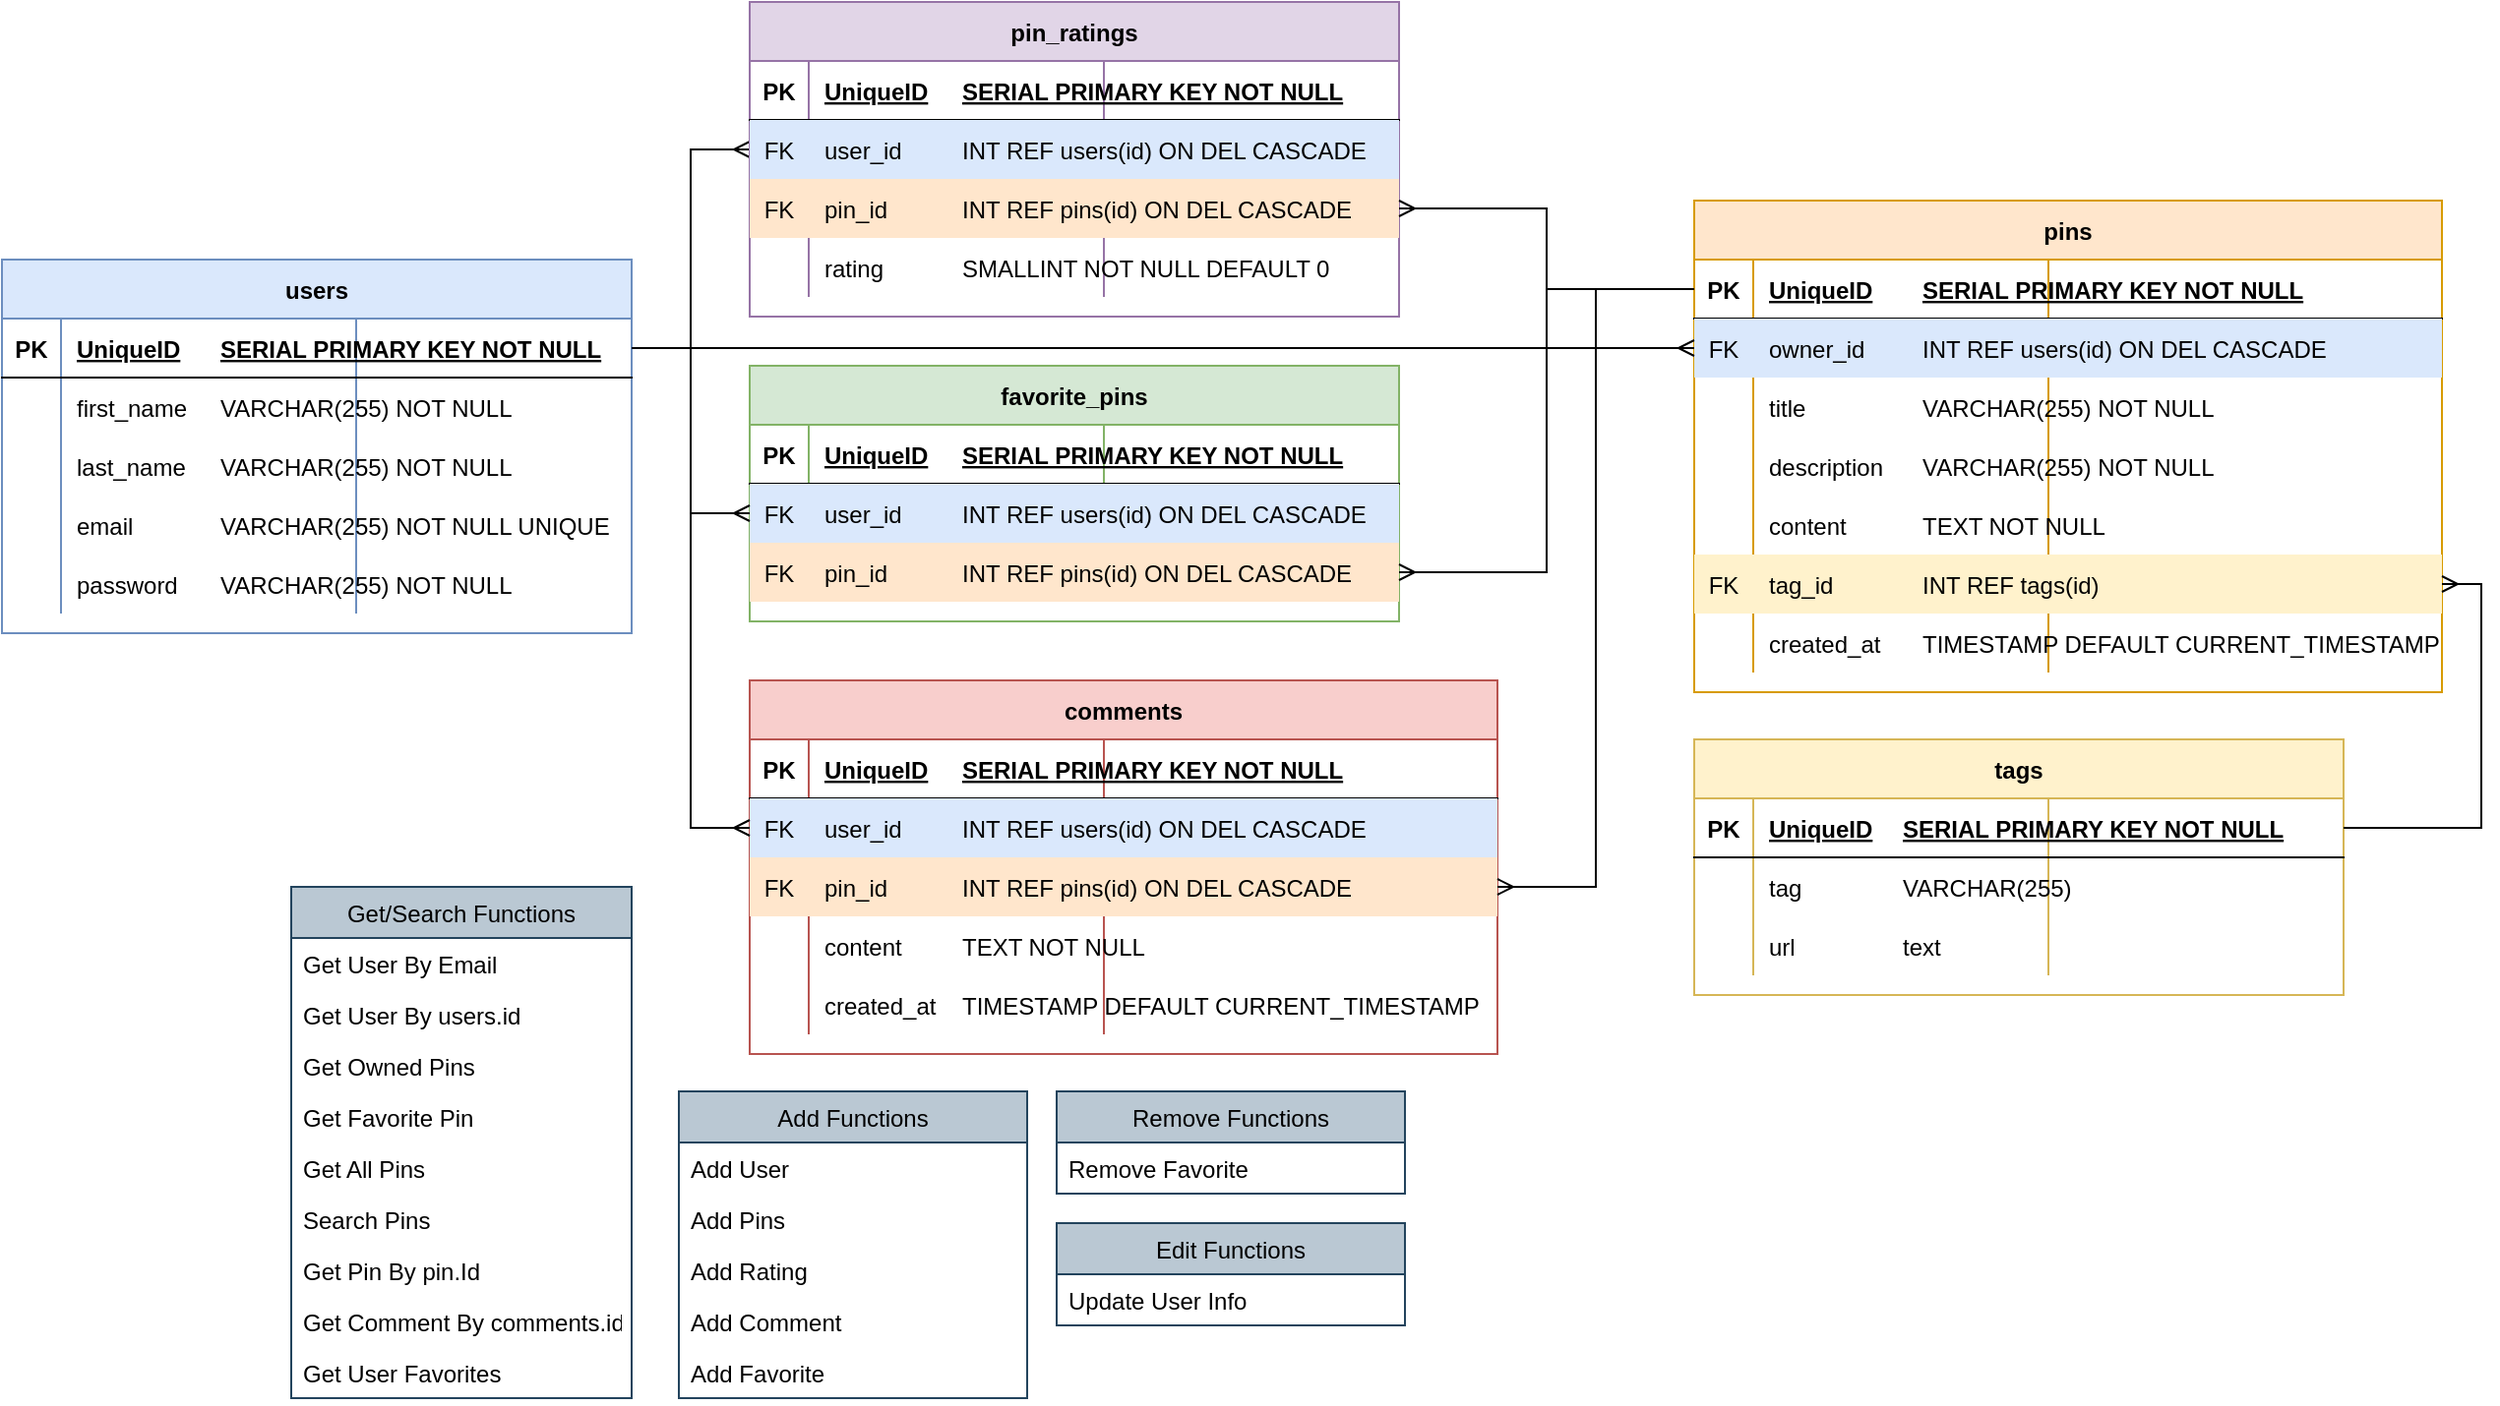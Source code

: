 <mxfile>
    <diagram id="yrVdOJutDRkCz4dcJYpE" name="Page-1">
        <mxGraphModel dx="1438" dy="605" grid="0" gridSize="10" guides="1" tooltips="1" connect="1" arrows="1" fold="1" page="0" pageScale="1" pageWidth="850" pageHeight="1100" background="#FFFFFF" math="0" shadow="0">
            <root>
                <mxCell id="0"/>
                <mxCell id="1" parent="0"/>
                <mxCell id="VYKtyctdpMG7TAiE0Q_C-84" style="edgeStyle=orthogonalEdgeStyle;rounded=0;orthogonalLoop=1;jettySize=auto;html=1;exitX=1;exitY=0.5;exitDx=0;exitDy=0;entryX=0;entryY=0.5;entryDx=0;entryDy=0;endArrow=ERmany;endFill=0;labelBackgroundColor=none;shadow=0;sketch=0;" parent="1" source="VYKtyctdpMG7TAiE0Q_C-2" target="VYKtyctdpMG7TAiE0Q_C-47" edge="1">
                    <mxGeometry relative="1" as="geometry"/>
                </mxCell>
                <mxCell id="VYKtyctdpMG7TAiE0Q_C-1" value="users" style="shape=table;startSize=30;container=1;collapsible=1;childLayout=tableLayout;fixedRows=1;rowLines=0;fontStyle=1;align=center;resizeLast=1;fillColor=#dae8fc;strokeColor=#6c8ebf;labelBackgroundColor=none;shadow=0;sketch=0;" parent="1" vertex="1">
                    <mxGeometry x="-60" y="271" width="320" height="190" as="geometry"/>
                </mxCell>
                <mxCell id="VYKtyctdpMG7TAiE0Q_C-2" value="" style="shape=partialRectangle;collapsible=0;dropTarget=0;pointerEvents=0;fillColor=none;top=0;left=0;bottom=1;right=0;points=[[0,0.5],[1,0.5]];portConstraint=eastwest;labelBackgroundColor=none;shadow=0;sketch=0;" parent="VYKtyctdpMG7TAiE0Q_C-1" vertex="1">
                    <mxGeometry y="30" width="320" height="30" as="geometry"/>
                </mxCell>
                <mxCell id="VYKtyctdpMG7TAiE0Q_C-3" value="PK" style="shape=partialRectangle;connectable=0;fillColor=none;top=0;left=0;bottom=0;right=0;fontStyle=1;overflow=hidden;labelBackgroundColor=none;shadow=0;sketch=0;" parent="VYKtyctdpMG7TAiE0Q_C-2" vertex="1">
                    <mxGeometry width="30" height="30" as="geometry">
                        <mxRectangle width="30" height="30" as="alternateBounds"/>
                    </mxGeometry>
                </mxCell>
                <mxCell id="VYKtyctdpMG7TAiE0Q_C-4" value="UniqueID" style="shape=partialRectangle;connectable=0;fillColor=none;top=0;left=0;bottom=0;right=0;align=left;spacingLeft=6;fontStyle=5;overflow=hidden;labelBackgroundColor=none;shadow=0;sketch=0;" parent="VYKtyctdpMG7TAiE0Q_C-2" vertex="1">
                    <mxGeometry x="30" width="73" height="30" as="geometry">
                        <mxRectangle width="150" height="30" as="alternateBounds"/>
                    </mxGeometry>
                </mxCell>
                <mxCell id="61" value="SERIAL PRIMARY KEY NOT NULL" style="shape=partialRectangle;connectable=0;fillColor=none;top=0;left=0;bottom=0;right=0;align=left;spacingLeft=6;fontStyle=5;overflow=hidden;labelBackgroundColor=none;shadow=0;sketch=0;" parent="VYKtyctdpMG7TAiE0Q_C-2" vertex="1">
                    <mxGeometry x="103" width="217" height="30" as="geometry">
                        <mxRectangle width="150" height="30" as="alternateBounds"/>
                    </mxGeometry>
                </mxCell>
                <mxCell id="VYKtyctdpMG7TAiE0Q_C-11" value="" style="shape=partialRectangle;collapsible=0;dropTarget=0;pointerEvents=0;fillColor=none;top=0;left=0;bottom=0;right=0;points=[[0,0.5],[1,0.5]];portConstraint=eastwest;labelBackgroundColor=none;shadow=0;sketch=0;" parent="VYKtyctdpMG7TAiE0Q_C-1" vertex="1">
                    <mxGeometry y="60" width="320" height="30" as="geometry"/>
                </mxCell>
                <mxCell id="VYKtyctdpMG7TAiE0Q_C-12" value="" style="shape=partialRectangle;connectable=0;fillColor=none;top=0;left=0;bottom=0;right=0;editable=1;overflow=hidden;labelBackgroundColor=none;shadow=0;sketch=0;" parent="VYKtyctdpMG7TAiE0Q_C-11" vertex="1">
                    <mxGeometry width="30" height="30" as="geometry">
                        <mxRectangle width="30" height="30" as="alternateBounds"/>
                    </mxGeometry>
                </mxCell>
                <mxCell id="VYKtyctdpMG7TAiE0Q_C-13" value="first_name" style="shape=partialRectangle;connectable=0;fillColor=none;top=0;left=0;bottom=0;right=0;align=left;spacingLeft=6;overflow=hidden;labelBackgroundColor=none;shadow=0;sketch=0;" parent="VYKtyctdpMG7TAiE0Q_C-11" vertex="1">
                    <mxGeometry x="30" width="73" height="30" as="geometry">
                        <mxRectangle width="150" height="30" as="alternateBounds"/>
                    </mxGeometry>
                </mxCell>
                <mxCell id="62" value="VARCHAR(255) NOT NULL" style="shape=partialRectangle;connectable=0;fillColor=none;top=0;left=0;bottom=0;right=0;align=left;spacingLeft=6;overflow=hidden;labelBackgroundColor=none;shadow=0;sketch=0;" parent="VYKtyctdpMG7TAiE0Q_C-11" vertex="1">
                    <mxGeometry x="103" width="217" height="30" as="geometry">
                        <mxRectangle width="150" height="30" as="alternateBounds"/>
                    </mxGeometry>
                </mxCell>
                <mxCell id="2lXRWmKRULgDbpmAG4fY-31" value="" style="shape=partialRectangle;collapsible=0;dropTarget=0;pointerEvents=0;fillColor=none;top=0;left=0;bottom=0;right=0;points=[[0,0.5],[1,0.5]];portConstraint=eastwest;labelBackgroundColor=none;shadow=0;sketch=0;" parent="VYKtyctdpMG7TAiE0Q_C-1" vertex="1">
                    <mxGeometry y="90" width="320" height="30" as="geometry"/>
                </mxCell>
                <mxCell id="2lXRWmKRULgDbpmAG4fY-32" value="" style="shape=partialRectangle;connectable=0;fillColor=none;top=0;left=0;bottom=0;right=0;editable=1;overflow=hidden;labelBackgroundColor=none;shadow=0;sketch=0;" parent="2lXRWmKRULgDbpmAG4fY-31" vertex="1">
                    <mxGeometry width="30" height="30" as="geometry">
                        <mxRectangle width="30" height="30" as="alternateBounds"/>
                    </mxGeometry>
                </mxCell>
                <mxCell id="2lXRWmKRULgDbpmAG4fY-33" value="last_name" style="shape=partialRectangle;connectable=0;fillColor=none;top=0;left=0;bottom=0;right=0;align=left;spacingLeft=6;overflow=hidden;labelBackgroundColor=none;shadow=0;sketch=0;" parent="2lXRWmKRULgDbpmAG4fY-31" vertex="1">
                    <mxGeometry x="30" width="73" height="30" as="geometry">
                        <mxRectangle width="150" height="30" as="alternateBounds"/>
                    </mxGeometry>
                </mxCell>
                <mxCell id="63" value="VARCHAR(255) NOT NULL" style="shape=partialRectangle;connectable=0;fillColor=none;top=0;left=0;bottom=0;right=0;align=left;spacingLeft=6;overflow=hidden;labelBackgroundColor=none;shadow=0;sketch=0;" parent="2lXRWmKRULgDbpmAG4fY-31" vertex="1">
                    <mxGeometry x="103" width="217" height="30" as="geometry">
                        <mxRectangle width="150" height="30" as="alternateBounds"/>
                    </mxGeometry>
                </mxCell>
                <mxCell id="VYKtyctdpMG7TAiE0Q_C-5" value="" style="shape=partialRectangle;collapsible=0;dropTarget=0;pointerEvents=0;fillColor=none;top=0;left=0;bottom=0;right=0;points=[[0,0.5],[1,0.5]];portConstraint=eastwest;labelBackgroundColor=none;shadow=0;sketch=0;" parent="VYKtyctdpMG7TAiE0Q_C-1" vertex="1">
                    <mxGeometry y="120" width="320" height="30" as="geometry"/>
                </mxCell>
                <mxCell id="VYKtyctdpMG7TAiE0Q_C-6" value="" style="shape=partialRectangle;connectable=0;fillColor=none;top=0;left=0;bottom=0;right=0;editable=1;overflow=hidden;labelBackgroundColor=none;shadow=0;sketch=0;" parent="VYKtyctdpMG7TAiE0Q_C-5" vertex="1">
                    <mxGeometry width="30" height="30" as="geometry">
                        <mxRectangle width="30" height="30" as="alternateBounds"/>
                    </mxGeometry>
                </mxCell>
                <mxCell id="VYKtyctdpMG7TAiE0Q_C-7" value="email" style="shape=partialRectangle;connectable=0;fillColor=none;top=0;left=0;bottom=0;right=0;align=left;spacingLeft=6;overflow=hidden;labelBackgroundColor=none;shadow=0;sketch=0;" parent="VYKtyctdpMG7TAiE0Q_C-5" vertex="1">
                    <mxGeometry x="30" width="73" height="30" as="geometry">
                        <mxRectangle width="150" height="30" as="alternateBounds"/>
                    </mxGeometry>
                </mxCell>
                <mxCell id="64" value="VARCHAR(255) NOT NULL UNIQUE" style="shape=partialRectangle;connectable=0;fillColor=none;top=0;left=0;bottom=0;right=0;align=left;spacingLeft=6;overflow=hidden;labelBackgroundColor=none;shadow=0;sketch=0;" parent="VYKtyctdpMG7TAiE0Q_C-5" vertex="1">
                    <mxGeometry x="103" width="217" height="30" as="geometry">
                        <mxRectangle width="150" height="30" as="alternateBounds"/>
                    </mxGeometry>
                </mxCell>
                <mxCell id="VYKtyctdpMG7TAiE0Q_C-8" value="" style="shape=partialRectangle;collapsible=0;dropTarget=0;pointerEvents=0;fillColor=none;top=0;left=0;bottom=0;right=0;points=[[0,0.5],[1,0.5]];portConstraint=eastwest;labelBackgroundColor=none;shadow=0;sketch=0;" parent="VYKtyctdpMG7TAiE0Q_C-1" vertex="1">
                    <mxGeometry y="150" width="320" height="30" as="geometry"/>
                </mxCell>
                <mxCell id="VYKtyctdpMG7TAiE0Q_C-9" value="" style="shape=partialRectangle;connectable=0;fillColor=none;top=0;left=0;bottom=0;right=0;editable=1;overflow=hidden;labelBackgroundColor=none;shadow=0;sketch=0;" parent="VYKtyctdpMG7TAiE0Q_C-8" vertex="1">
                    <mxGeometry width="30" height="30" as="geometry">
                        <mxRectangle width="30" height="30" as="alternateBounds"/>
                    </mxGeometry>
                </mxCell>
                <mxCell id="VYKtyctdpMG7TAiE0Q_C-10" value="password" style="shape=partialRectangle;connectable=0;fillColor=none;top=0;left=0;bottom=0;right=0;align=left;spacingLeft=6;overflow=hidden;labelBackgroundColor=none;shadow=0;sketch=0;" parent="VYKtyctdpMG7TAiE0Q_C-8" vertex="1">
                    <mxGeometry x="30" width="73" height="30" as="geometry">
                        <mxRectangle width="150" height="30" as="alternateBounds"/>
                    </mxGeometry>
                </mxCell>
                <mxCell id="65" value="VARCHAR(255) NOT NULL" style="shape=partialRectangle;connectable=0;fillColor=none;top=0;left=0;bottom=0;right=0;align=left;spacingLeft=6;overflow=hidden;labelBackgroundColor=none;shadow=0;sketch=0;" parent="VYKtyctdpMG7TAiE0Q_C-8" vertex="1">
                    <mxGeometry x="103" width="217" height="30" as="geometry">
                        <mxRectangle width="150" height="30" as="alternateBounds"/>
                    </mxGeometry>
                </mxCell>
                <mxCell id="VYKtyctdpMG7TAiE0Q_C-17" value="favorite_pins" style="shape=table;startSize=30;container=1;collapsible=1;childLayout=tableLayout;fixedRows=1;rowLines=0;fontStyle=1;align=center;resizeLast=1;fillColor=#d5e8d4;strokeColor=#82b366;labelBackgroundColor=none;shadow=0;sketch=0;" parent="1" vertex="1">
                    <mxGeometry x="320" y="325" width="330" height="130" as="geometry"/>
                </mxCell>
                <mxCell id="VYKtyctdpMG7TAiE0Q_C-18" value="" style="shape=partialRectangle;collapsible=0;dropTarget=0;pointerEvents=0;fillColor=none;top=0;left=0;bottom=1;right=0;points=[[0,0.5],[1,0.5]];portConstraint=eastwest;labelBackgroundColor=none;shadow=0;sketch=0;" parent="VYKtyctdpMG7TAiE0Q_C-17" vertex="1">
                    <mxGeometry y="30" width="330" height="30" as="geometry"/>
                </mxCell>
                <mxCell id="VYKtyctdpMG7TAiE0Q_C-19" value="PK" style="shape=partialRectangle;connectable=0;fillColor=none;top=0;left=0;bottom=0;right=0;fontStyle=1;overflow=hidden;labelBackgroundColor=none;shadow=0;sketch=0;" parent="VYKtyctdpMG7TAiE0Q_C-18" vertex="1">
                    <mxGeometry width="30" height="30" as="geometry">
                        <mxRectangle width="30" height="30" as="alternateBounds"/>
                    </mxGeometry>
                </mxCell>
                <mxCell id="VYKtyctdpMG7TAiE0Q_C-20" value="UniqueID" style="shape=partialRectangle;connectable=0;fillColor=none;top=0;left=0;bottom=0;right=0;align=left;spacingLeft=6;fontStyle=5;overflow=hidden;labelBackgroundColor=none;shadow=0;sketch=0;" parent="VYKtyctdpMG7TAiE0Q_C-18" vertex="1">
                    <mxGeometry x="30" width="70" height="30" as="geometry">
                        <mxRectangle width="150" height="30" as="alternateBounds"/>
                    </mxGeometry>
                </mxCell>
                <mxCell id="74" value="SERIAL PRIMARY KEY NOT NULL" style="shape=partialRectangle;connectable=0;fillColor=none;top=0;left=0;bottom=0;right=0;align=left;spacingLeft=6;fontStyle=5;overflow=hidden;labelBackgroundColor=none;shadow=0;sketch=0;" parent="VYKtyctdpMG7TAiE0Q_C-18" vertex="1">
                    <mxGeometry x="100" width="230" height="30" as="geometry">
                        <mxRectangle width="150" height="30" as="alternateBounds"/>
                    </mxGeometry>
                </mxCell>
                <mxCell id="VYKtyctdpMG7TAiE0Q_C-21" value="" style="shape=partialRectangle;collapsible=0;dropTarget=0;pointerEvents=0;fillColor=#dae8fc;top=0;left=0;bottom=0;right=0;points=[[0,0.5],[1,0.5]];portConstraint=eastwest;strokeColor=#6c8ebf;labelBackgroundColor=none;shadow=0;sketch=0;" parent="VYKtyctdpMG7TAiE0Q_C-17" vertex="1">
                    <mxGeometry y="60" width="330" height="30" as="geometry"/>
                </mxCell>
                <mxCell id="VYKtyctdpMG7TAiE0Q_C-22" value="FK" style="shape=partialRectangle;connectable=0;fillColor=none;top=0;left=0;bottom=0;right=0;editable=1;overflow=hidden;labelBackgroundColor=none;shadow=0;sketch=0;" parent="VYKtyctdpMG7TAiE0Q_C-21" vertex="1">
                    <mxGeometry width="30" height="30" as="geometry">
                        <mxRectangle width="30" height="30" as="alternateBounds"/>
                    </mxGeometry>
                </mxCell>
                <mxCell id="VYKtyctdpMG7TAiE0Q_C-23" value="user_id" style="shape=partialRectangle;connectable=0;fillColor=none;top=0;left=0;bottom=0;right=0;align=left;spacingLeft=6;overflow=hidden;labelBackgroundColor=none;shadow=0;sketch=0;" parent="VYKtyctdpMG7TAiE0Q_C-21" vertex="1">
                    <mxGeometry x="30" width="70" height="30" as="geometry">
                        <mxRectangle width="150" height="30" as="alternateBounds"/>
                    </mxGeometry>
                </mxCell>
                <mxCell id="75" value="INT REF users(id) ON DEL CASCADE" style="shape=partialRectangle;connectable=0;fillColor=none;top=0;left=0;bottom=0;right=0;align=left;spacingLeft=6;overflow=hidden;labelBackgroundColor=none;shadow=0;sketch=0;" parent="VYKtyctdpMG7TAiE0Q_C-21" vertex="1">
                    <mxGeometry x="100" width="230" height="30" as="geometry">
                        <mxRectangle width="150" height="30" as="alternateBounds"/>
                    </mxGeometry>
                </mxCell>
                <mxCell id="VYKtyctdpMG7TAiE0Q_C-24" value="" style="shape=partialRectangle;collapsible=0;dropTarget=0;pointerEvents=0;fillColor=#ffe6cc;top=0;left=0;bottom=0;right=0;points=[[0,0.5],[1,0.5]];portConstraint=eastwest;strokeColor=#d79b00;labelBackgroundColor=none;shadow=0;sketch=0;" parent="VYKtyctdpMG7TAiE0Q_C-17" vertex="1">
                    <mxGeometry y="90" width="330" height="30" as="geometry"/>
                </mxCell>
                <mxCell id="VYKtyctdpMG7TAiE0Q_C-25" value="FK" style="shape=partialRectangle;connectable=0;fillColor=none;top=0;left=0;bottom=0;right=0;editable=1;overflow=hidden;labelBackgroundColor=none;shadow=0;sketch=0;" parent="VYKtyctdpMG7TAiE0Q_C-24" vertex="1">
                    <mxGeometry width="30" height="30" as="geometry">
                        <mxRectangle width="30" height="30" as="alternateBounds"/>
                    </mxGeometry>
                </mxCell>
                <mxCell id="VYKtyctdpMG7TAiE0Q_C-26" value="pin_id" style="shape=partialRectangle;connectable=0;fillColor=none;top=0;left=0;bottom=0;right=0;align=left;spacingLeft=6;overflow=hidden;labelBackgroundColor=none;shadow=0;sketch=0;" parent="VYKtyctdpMG7TAiE0Q_C-24" vertex="1">
                    <mxGeometry x="30" width="70" height="30" as="geometry">
                        <mxRectangle width="150" height="30" as="alternateBounds"/>
                    </mxGeometry>
                </mxCell>
                <mxCell id="76" value="INT REF pins(id) ON DEL CASCADE" style="shape=partialRectangle;connectable=0;fillColor=none;top=0;left=0;bottom=0;right=0;align=left;spacingLeft=6;overflow=hidden;labelBackgroundColor=none;shadow=0;sketch=0;" parent="VYKtyctdpMG7TAiE0Q_C-24" vertex="1">
                    <mxGeometry x="100" width="230" height="30" as="geometry">
                        <mxRectangle width="150" height="30" as="alternateBounds"/>
                    </mxGeometry>
                </mxCell>
                <mxCell id="VYKtyctdpMG7TAiE0Q_C-27" value="comments" style="shape=table;startSize=30;container=1;collapsible=1;childLayout=tableLayout;fixedRows=1;rowLines=0;fontStyle=1;align=center;resizeLast=1;fillColor=#f8cecc;strokeColor=#b85450;labelBackgroundColor=none;shadow=0;sketch=0;" parent="1" vertex="1">
                    <mxGeometry x="320" y="485" width="380" height="190" as="geometry"/>
                </mxCell>
                <mxCell id="VYKtyctdpMG7TAiE0Q_C-28" value="" style="shape=partialRectangle;collapsible=0;dropTarget=0;pointerEvents=0;fillColor=none;top=0;left=0;bottom=1;right=0;points=[[0,0.5],[1,0.5]];portConstraint=eastwest;labelBackgroundColor=none;shadow=0;sketch=0;" parent="VYKtyctdpMG7TAiE0Q_C-27" vertex="1">
                    <mxGeometry y="30" width="380" height="30" as="geometry"/>
                </mxCell>
                <mxCell id="VYKtyctdpMG7TAiE0Q_C-29" value="PK" style="shape=partialRectangle;connectable=0;fillColor=none;top=0;left=0;bottom=0;right=0;fontStyle=1;overflow=hidden;labelBackgroundColor=none;shadow=0;sketch=0;" parent="VYKtyctdpMG7TAiE0Q_C-28" vertex="1">
                    <mxGeometry width="30" height="30" as="geometry">
                        <mxRectangle width="30" height="30" as="alternateBounds"/>
                    </mxGeometry>
                </mxCell>
                <mxCell id="VYKtyctdpMG7TAiE0Q_C-30" value="UniqueID" style="shape=partialRectangle;connectable=0;fillColor=none;top=0;left=0;bottom=0;right=0;align=left;spacingLeft=6;fontStyle=5;overflow=hidden;labelBackgroundColor=none;shadow=0;sketch=0;" parent="VYKtyctdpMG7TAiE0Q_C-28" vertex="1">
                    <mxGeometry x="30" width="70" height="30" as="geometry">
                        <mxRectangle width="150" height="30" as="alternateBounds"/>
                    </mxGeometry>
                </mxCell>
                <mxCell id="77" value="SERIAL PRIMARY KEY NOT NULL" style="shape=partialRectangle;connectable=0;fillColor=none;top=0;left=0;bottom=0;right=0;align=left;spacingLeft=6;fontStyle=5;overflow=hidden;labelBackgroundColor=none;shadow=0;sketch=0;" parent="VYKtyctdpMG7TAiE0Q_C-28" vertex="1">
                    <mxGeometry x="100" width="280" height="30" as="geometry">
                        <mxRectangle width="150" height="30" as="alternateBounds"/>
                    </mxGeometry>
                </mxCell>
                <mxCell id="VYKtyctdpMG7TAiE0Q_C-34" value="" style="shape=partialRectangle;collapsible=0;dropTarget=0;pointerEvents=0;fillColor=#dae8fc;top=0;left=0;bottom=0;right=0;points=[[0,0.5],[1,0.5]];portConstraint=eastwest;strokeColor=#6c8ebf;labelBackgroundColor=none;shadow=0;sketch=0;" parent="VYKtyctdpMG7TAiE0Q_C-27" vertex="1">
                    <mxGeometry y="60" width="380" height="30" as="geometry"/>
                </mxCell>
                <mxCell id="VYKtyctdpMG7TAiE0Q_C-35" value="FK" style="shape=partialRectangle;connectable=0;fillColor=none;top=0;left=0;bottom=0;right=0;editable=1;overflow=hidden;labelBackgroundColor=none;shadow=0;sketch=0;" parent="VYKtyctdpMG7TAiE0Q_C-34" vertex="1">
                    <mxGeometry width="30" height="30" as="geometry">
                        <mxRectangle width="30" height="30" as="alternateBounds"/>
                    </mxGeometry>
                </mxCell>
                <mxCell id="VYKtyctdpMG7TAiE0Q_C-36" value="user_id" style="shape=partialRectangle;connectable=0;fillColor=none;top=0;left=0;bottom=0;right=0;align=left;spacingLeft=6;overflow=hidden;labelBackgroundColor=none;shadow=0;sketch=0;" parent="VYKtyctdpMG7TAiE0Q_C-34" vertex="1">
                    <mxGeometry x="30" width="70" height="30" as="geometry">
                        <mxRectangle width="150" height="30" as="alternateBounds"/>
                    </mxGeometry>
                </mxCell>
                <mxCell id="78" value="INT REF users(id) ON DEL CASCADE" style="shape=partialRectangle;connectable=0;fillColor=none;top=0;left=0;bottom=0;right=0;align=left;spacingLeft=6;overflow=hidden;labelBackgroundColor=none;shadow=0;sketch=0;" parent="VYKtyctdpMG7TAiE0Q_C-34" vertex="1">
                    <mxGeometry x="100" width="280" height="30" as="geometry">
                        <mxRectangle width="150" height="30" as="alternateBounds"/>
                    </mxGeometry>
                </mxCell>
                <mxCell id="VYKtyctdpMG7TAiE0Q_C-31" value="" style="shape=partialRectangle;collapsible=0;dropTarget=0;pointerEvents=0;fillColor=#ffe6cc;top=0;left=0;bottom=0;right=0;points=[[0,0.5],[1,0.5]];portConstraint=eastwest;strokeColor=#d79b00;labelBackgroundColor=none;shadow=0;sketch=0;" parent="VYKtyctdpMG7TAiE0Q_C-27" vertex="1">
                    <mxGeometry y="90" width="380" height="30" as="geometry"/>
                </mxCell>
                <mxCell id="VYKtyctdpMG7TAiE0Q_C-32" value="FK" style="shape=partialRectangle;connectable=0;fillColor=none;top=0;left=0;bottom=0;right=0;editable=1;overflow=hidden;labelBackgroundColor=none;shadow=0;sketch=0;" parent="VYKtyctdpMG7TAiE0Q_C-31" vertex="1">
                    <mxGeometry width="30" height="30" as="geometry">
                        <mxRectangle width="30" height="30" as="alternateBounds"/>
                    </mxGeometry>
                </mxCell>
                <mxCell id="VYKtyctdpMG7TAiE0Q_C-33" value="pin_id" style="shape=partialRectangle;connectable=0;fillColor=none;top=0;left=0;bottom=0;right=0;align=left;spacingLeft=6;overflow=hidden;labelBackgroundColor=none;shadow=0;sketch=0;" parent="VYKtyctdpMG7TAiE0Q_C-31" vertex="1">
                    <mxGeometry x="30" width="70" height="30" as="geometry">
                        <mxRectangle width="150" height="30" as="alternateBounds"/>
                    </mxGeometry>
                </mxCell>
                <mxCell id="79" value="INT REF pins(id) ON DEL CASCADE" style="shape=partialRectangle;connectable=0;fillColor=none;top=0;left=0;bottom=0;right=0;align=left;spacingLeft=6;overflow=hidden;labelBackgroundColor=none;shadow=0;sketch=0;" parent="VYKtyctdpMG7TAiE0Q_C-31" vertex="1">
                    <mxGeometry x="100" width="280" height="30" as="geometry">
                        <mxRectangle width="150" height="30" as="alternateBounds"/>
                    </mxGeometry>
                </mxCell>
                <mxCell id="VYKtyctdpMG7TAiE0Q_C-37" value="" style="shape=partialRectangle;collapsible=0;dropTarget=0;pointerEvents=0;fillColor=none;top=0;left=0;bottom=0;right=0;points=[[0,0.5],[1,0.5]];portConstraint=eastwest;labelBackgroundColor=none;shadow=0;sketch=0;" parent="VYKtyctdpMG7TAiE0Q_C-27" vertex="1">
                    <mxGeometry y="120" width="380" height="30" as="geometry"/>
                </mxCell>
                <mxCell id="VYKtyctdpMG7TAiE0Q_C-38" value="" style="shape=partialRectangle;connectable=0;fillColor=none;top=0;left=0;bottom=0;right=0;editable=1;overflow=hidden;labelBackgroundColor=none;shadow=0;sketch=0;" parent="VYKtyctdpMG7TAiE0Q_C-37" vertex="1">
                    <mxGeometry width="30" height="30" as="geometry">
                        <mxRectangle width="30" height="30" as="alternateBounds"/>
                    </mxGeometry>
                </mxCell>
                <mxCell id="VYKtyctdpMG7TAiE0Q_C-39" value="content" style="shape=partialRectangle;connectable=0;fillColor=none;top=0;left=0;bottom=0;right=0;align=left;spacingLeft=6;overflow=hidden;labelBackgroundColor=none;shadow=0;sketch=0;" parent="VYKtyctdpMG7TAiE0Q_C-37" vertex="1">
                    <mxGeometry x="30" width="70" height="30" as="geometry">
                        <mxRectangle width="150" height="30" as="alternateBounds"/>
                    </mxGeometry>
                </mxCell>
                <mxCell id="80" value="TEXT NOT NULL" style="shape=partialRectangle;connectable=0;fillColor=none;top=0;left=0;bottom=0;right=0;align=left;spacingLeft=6;overflow=hidden;labelBackgroundColor=none;shadow=0;sketch=0;" parent="VYKtyctdpMG7TAiE0Q_C-37" vertex="1">
                    <mxGeometry x="100" width="280" height="30" as="geometry">
                        <mxRectangle width="150" height="30" as="alternateBounds"/>
                    </mxGeometry>
                </mxCell>
                <mxCell id="VYKtyctdpMG7TAiE0Q_C-40" value="" style="shape=partialRectangle;collapsible=0;dropTarget=0;pointerEvents=0;fillColor=none;top=0;left=0;bottom=0;right=0;points=[[0,0.5],[1,0.5]];portConstraint=eastwest;labelBackgroundColor=none;shadow=0;sketch=0;" parent="VYKtyctdpMG7TAiE0Q_C-27" vertex="1">
                    <mxGeometry y="150" width="380" height="30" as="geometry"/>
                </mxCell>
                <mxCell id="VYKtyctdpMG7TAiE0Q_C-41" value="" style="shape=partialRectangle;connectable=0;fillColor=none;top=0;left=0;bottom=0;right=0;editable=1;overflow=hidden;labelBackgroundColor=none;shadow=0;sketch=0;" parent="VYKtyctdpMG7TAiE0Q_C-40" vertex="1">
                    <mxGeometry width="30" height="30" as="geometry">
                        <mxRectangle width="30" height="30" as="alternateBounds"/>
                    </mxGeometry>
                </mxCell>
                <mxCell id="VYKtyctdpMG7TAiE0Q_C-42" value="created_at" style="shape=partialRectangle;connectable=0;fillColor=none;top=0;left=0;bottom=0;right=0;align=left;spacingLeft=6;overflow=hidden;labelBackgroundColor=none;shadow=0;sketch=0;" parent="VYKtyctdpMG7TAiE0Q_C-40" vertex="1">
                    <mxGeometry x="30" width="70" height="30" as="geometry">
                        <mxRectangle width="150" height="30" as="alternateBounds"/>
                    </mxGeometry>
                </mxCell>
                <mxCell id="81" value="TIMESTAMP DEFAULT CURRENT_TIMESTAMP" style="shape=partialRectangle;connectable=0;fillColor=none;top=0;left=0;bottom=0;right=0;align=left;spacingLeft=6;overflow=hidden;labelBackgroundColor=none;shadow=0;sketch=0;" parent="VYKtyctdpMG7TAiE0Q_C-40" vertex="1">
                    <mxGeometry x="100" width="280" height="30" as="geometry">
                        <mxRectangle width="150" height="30" as="alternateBounds"/>
                    </mxGeometry>
                </mxCell>
                <mxCell id="VYKtyctdpMG7TAiE0Q_C-43" value="pin_ratings" style="shape=table;startSize=30;container=1;collapsible=1;childLayout=tableLayout;fixedRows=1;rowLines=0;fontStyle=1;align=center;resizeLast=1;fillColor=#e1d5e7;strokeColor=#9673a6;labelBackgroundColor=none;shadow=0;sketch=0;" parent="1" vertex="1">
                    <mxGeometry x="320" y="140" width="330" height="160" as="geometry"/>
                </mxCell>
                <mxCell id="VYKtyctdpMG7TAiE0Q_C-44" value="" style="shape=partialRectangle;collapsible=0;dropTarget=0;pointerEvents=0;fillColor=none;top=0;left=0;bottom=1;right=0;points=[[0,0.5],[1,0.5]];portConstraint=eastwest;labelBackgroundColor=none;shadow=0;sketch=0;" parent="VYKtyctdpMG7TAiE0Q_C-43" vertex="1">
                    <mxGeometry y="30" width="330" height="30" as="geometry"/>
                </mxCell>
                <mxCell id="VYKtyctdpMG7TAiE0Q_C-45" value="PK" style="shape=partialRectangle;connectable=0;fillColor=none;top=0;left=0;bottom=0;right=0;fontStyle=1;overflow=hidden;labelBackgroundColor=none;shadow=0;sketch=0;" parent="VYKtyctdpMG7TAiE0Q_C-44" vertex="1">
                    <mxGeometry width="30" height="30" as="geometry">
                        <mxRectangle width="30" height="30" as="alternateBounds"/>
                    </mxGeometry>
                </mxCell>
                <mxCell id="VYKtyctdpMG7TAiE0Q_C-46" value="UniqueID" style="shape=partialRectangle;connectable=0;fillColor=none;top=0;left=0;bottom=0;right=0;align=left;spacingLeft=6;fontStyle=5;overflow=hidden;labelBackgroundColor=none;shadow=0;sketch=0;" parent="VYKtyctdpMG7TAiE0Q_C-44" vertex="1">
                    <mxGeometry x="30" width="70" height="30" as="geometry">
                        <mxRectangle width="150" height="30" as="alternateBounds"/>
                    </mxGeometry>
                </mxCell>
                <mxCell id="70" value="SERIAL PRIMARY KEY NOT NULL" style="shape=partialRectangle;connectable=0;fillColor=none;top=0;left=0;bottom=0;right=0;align=left;spacingLeft=6;fontStyle=5;overflow=hidden;labelBackgroundColor=none;shadow=0;sketch=0;" parent="VYKtyctdpMG7TAiE0Q_C-44" vertex="1">
                    <mxGeometry x="100" width="230" height="30" as="geometry">
                        <mxRectangle width="150" height="30" as="alternateBounds"/>
                    </mxGeometry>
                </mxCell>
                <mxCell id="VYKtyctdpMG7TAiE0Q_C-47" value="" style="shape=partialRectangle;collapsible=0;dropTarget=0;pointerEvents=0;fillColor=#dae8fc;top=0;left=0;bottom=0;right=0;points=[[0,0.5],[1,0.5]];portConstraint=eastwest;strokeColor=#6c8ebf;labelBackgroundColor=none;shadow=0;sketch=0;" parent="VYKtyctdpMG7TAiE0Q_C-43" vertex="1">
                    <mxGeometry y="60" width="330" height="30" as="geometry"/>
                </mxCell>
                <mxCell id="VYKtyctdpMG7TAiE0Q_C-48" value="FK" style="shape=partialRectangle;connectable=0;fillColor=none;top=0;left=0;bottom=0;right=0;editable=1;overflow=hidden;labelBackgroundColor=none;shadow=0;sketch=0;" parent="VYKtyctdpMG7TAiE0Q_C-47" vertex="1">
                    <mxGeometry width="30" height="30" as="geometry">
                        <mxRectangle width="30" height="30" as="alternateBounds"/>
                    </mxGeometry>
                </mxCell>
                <mxCell id="VYKtyctdpMG7TAiE0Q_C-49" value="user_id" style="shape=partialRectangle;connectable=0;fillColor=none;top=0;left=0;bottom=0;right=0;align=left;spacingLeft=6;overflow=hidden;labelBackgroundColor=none;shadow=0;sketch=0;" parent="VYKtyctdpMG7TAiE0Q_C-47" vertex="1">
                    <mxGeometry x="30" width="70" height="30" as="geometry">
                        <mxRectangle width="150" height="30" as="alternateBounds"/>
                    </mxGeometry>
                </mxCell>
                <mxCell id="71" value="INT REF users(id) ON DEL CASCADE" style="shape=partialRectangle;connectable=0;fillColor=none;top=0;left=0;bottom=0;right=0;align=left;spacingLeft=6;overflow=hidden;labelBackgroundColor=none;shadow=0;sketch=0;" parent="VYKtyctdpMG7TAiE0Q_C-47" vertex="1">
                    <mxGeometry x="100" width="230" height="30" as="geometry">
                        <mxRectangle width="150" height="30" as="alternateBounds"/>
                    </mxGeometry>
                </mxCell>
                <mxCell id="VYKtyctdpMG7TAiE0Q_C-50" value="" style="shape=partialRectangle;collapsible=0;dropTarget=0;pointerEvents=0;fillColor=#ffe6cc;top=0;left=0;bottom=0;right=0;points=[[0,0.5],[1,0.5]];portConstraint=eastwest;strokeColor=#d79b00;labelBackgroundColor=none;shadow=0;sketch=0;" parent="VYKtyctdpMG7TAiE0Q_C-43" vertex="1">
                    <mxGeometry y="90" width="330" height="30" as="geometry"/>
                </mxCell>
                <mxCell id="VYKtyctdpMG7TAiE0Q_C-51" value="FK" style="shape=partialRectangle;connectable=0;fillColor=none;top=0;left=0;bottom=0;right=0;editable=1;overflow=hidden;labelBackgroundColor=none;shadow=0;sketch=0;" parent="VYKtyctdpMG7TAiE0Q_C-50" vertex="1">
                    <mxGeometry width="30" height="30" as="geometry">
                        <mxRectangle width="30" height="30" as="alternateBounds"/>
                    </mxGeometry>
                </mxCell>
                <mxCell id="VYKtyctdpMG7TAiE0Q_C-52" value="pin_id" style="shape=partialRectangle;connectable=0;fillColor=none;top=0;left=0;bottom=0;right=0;align=left;spacingLeft=6;overflow=hidden;labelBackgroundColor=none;shadow=0;sketch=0;" parent="VYKtyctdpMG7TAiE0Q_C-50" vertex="1">
                    <mxGeometry x="30" width="70" height="30" as="geometry">
                        <mxRectangle width="150" height="30" as="alternateBounds"/>
                    </mxGeometry>
                </mxCell>
                <mxCell id="72" value="INT REF pins(id) ON DEL CASCADE" style="shape=partialRectangle;connectable=0;fillColor=none;top=0;left=0;bottom=0;right=0;align=left;spacingLeft=6;overflow=hidden;labelBackgroundColor=none;shadow=0;sketch=0;" parent="VYKtyctdpMG7TAiE0Q_C-50" vertex="1">
                    <mxGeometry x="100" width="230" height="30" as="geometry">
                        <mxRectangle width="150" height="30" as="alternateBounds"/>
                    </mxGeometry>
                </mxCell>
                <mxCell id="VYKtyctdpMG7TAiE0Q_C-53" value="" style="shape=partialRectangle;collapsible=0;dropTarget=0;pointerEvents=0;fillColor=none;top=0;left=0;bottom=0;right=0;points=[[0,0.5],[1,0.5]];portConstraint=eastwest;strokeColor=#d79b00;labelBackgroundColor=none;shadow=0;sketch=0;" parent="VYKtyctdpMG7TAiE0Q_C-43" vertex="1">
                    <mxGeometry y="120" width="330" height="30" as="geometry"/>
                </mxCell>
                <mxCell id="VYKtyctdpMG7TAiE0Q_C-54" value="" style="shape=partialRectangle;connectable=0;fillColor=none;top=0;left=0;bottom=0;right=0;editable=1;overflow=hidden;labelBackgroundColor=none;shadow=0;sketch=0;" parent="VYKtyctdpMG7TAiE0Q_C-53" vertex="1">
                    <mxGeometry width="30" height="30" as="geometry">
                        <mxRectangle width="30" height="30" as="alternateBounds"/>
                    </mxGeometry>
                </mxCell>
                <mxCell id="VYKtyctdpMG7TAiE0Q_C-55" value="rating" style="shape=partialRectangle;connectable=0;fillColor=none;top=0;left=0;bottom=0;right=0;align=left;spacingLeft=6;overflow=hidden;labelBackgroundColor=none;shadow=0;sketch=0;" parent="VYKtyctdpMG7TAiE0Q_C-53" vertex="1">
                    <mxGeometry x="30" width="70" height="30" as="geometry">
                        <mxRectangle width="150" height="30" as="alternateBounds"/>
                    </mxGeometry>
                </mxCell>
                <mxCell id="73" value="SMALLINT NOT NULL DEFAULT 0" style="shape=partialRectangle;connectable=0;fillColor=none;top=0;left=0;bottom=0;right=0;align=left;spacingLeft=6;overflow=hidden;labelBackgroundColor=none;shadow=0;sketch=0;" parent="VYKtyctdpMG7TAiE0Q_C-53" vertex="1">
                    <mxGeometry x="100" width="230" height="30" as="geometry">
                        <mxRectangle width="150" height="30" as="alternateBounds"/>
                    </mxGeometry>
                </mxCell>
                <mxCell id="VYKtyctdpMG7TAiE0Q_C-56" value="pins" style="shape=table;startSize=30;container=1;collapsible=1;childLayout=tableLayout;fixedRows=1;rowLines=0;fontStyle=1;align=center;resizeLast=1;fillColor=#ffe6cc;strokeColor=#d79b00;labelBackgroundColor=none;shadow=0;sketch=0;" parent="1" vertex="1">
                    <mxGeometry x="800" y="241" width="380" height="250" as="geometry"/>
                </mxCell>
                <mxCell id="VYKtyctdpMG7TAiE0Q_C-57" value="" style="shape=partialRectangle;collapsible=0;dropTarget=0;pointerEvents=0;fillColor=none;top=0;left=0;bottom=1;right=0;points=[[0,0.5],[1,0.5]];portConstraint=eastwest;labelBackgroundColor=none;shadow=0;sketch=0;" parent="VYKtyctdpMG7TAiE0Q_C-56" vertex="1">
                    <mxGeometry y="30" width="380" height="30" as="geometry"/>
                </mxCell>
                <mxCell id="VYKtyctdpMG7TAiE0Q_C-58" value="PK" style="shape=partialRectangle;connectable=0;fillColor=none;top=0;left=0;bottom=0;right=0;fontStyle=1;overflow=hidden;labelBackgroundColor=none;shadow=0;sketch=0;" parent="VYKtyctdpMG7TAiE0Q_C-57" vertex="1">
                    <mxGeometry width="30" height="30" as="geometry">
                        <mxRectangle width="30" height="30" as="alternateBounds"/>
                    </mxGeometry>
                </mxCell>
                <mxCell id="VYKtyctdpMG7TAiE0Q_C-59" value="UniqueID" style="shape=partialRectangle;connectable=0;fillColor=none;top=0;left=0;bottom=0;right=0;align=left;spacingLeft=6;fontStyle=5;overflow=hidden;labelBackgroundColor=none;shadow=0;sketch=0;" parent="VYKtyctdpMG7TAiE0Q_C-57" vertex="1">
                    <mxGeometry x="30" width="78" height="30" as="geometry">
                        <mxRectangle width="150" height="30" as="alternateBounds"/>
                    </mxGeometry>
                </mxCell>
                <mxCell id="50" value="SERIAL PRIMARY KEY NOT NULL" style="shape=partialRectangle;connectable=0;fillColor=none;top=0;left=0;bottom=0;right=0;align=left;spacingLeft=6;fontStyle=5;overflow=hidden;labelBackgroundColor=none;shadow=0;sketch=0;" parent="VYKtyctdpMG7TAiE0Q_C-57" vertex="1">
                    <mxGeometry x="108" width="272" height="30" as="geometry">
                        <mxRectangle width="150" height="30" as="alternateBounds"/>
                    </mxGeometry>
                </mxCell>
                <mxCell id="VYKtyctdpMG7TAiE0Q_C-60" value="" style="shape=partialRectangle;collapsible=0;dropTarget=0;pointerEvents=0;fillColor=#dae8fc;top=0;left=0;bottom=0;right=0;points=[[0,0.5],[1,0.5]];portConstraint=eastwest;strokeColor=#6c8ebf;labelBackgroundColor=none;shadow=0;sketch=0;" parent="VYKtyctdpMG7TAiE0Q_C-56" vertex="1">
                    <mxGeometry y="60" width="380" height="30" as="geometry"/>
                </mxCell>
                <mxCell id="VYKtyctdpMG7TAiE0Q_C-61" value="FK" style="shape=partialRectangle;connectable=0;fillColor=none;top=0;left=0;bottom=0;right=0;editable=1;overflow=hidden;labelBackgroundColor=none;shadow=0;sketch=0;" parent="VYKtyctdpMG7TAiE0Q_C-60" vertex="1">
                    <mxGeometry width="30" height="30" as="geometry">
                        <mxRectangle width="30" height="30" as="alternateBounds"/>
                    </mxGeometry>
                </mxCell>
                <mxCell id="VYKtyctdpMG7TAiE0Q_C-62" value="owner_id" style="shape=partialRectangle;connectable=0;fillColor=none;top=0;left=0;bottom=0;right=0;align=left;spacingLeft=6;overflow=hidden;labelBackgroundColor=none;shadow=0;sketch=0;" parent="VYKtyctdpMG7TAiE0Q_C-60" vertex="1">
                    <mxGeometry x="30" width="78" height="30" as="geometry">
                        <mxRectangle width="150" height="30" as="alternateBounds"/>
                    </mxGeometry>
                </mxCell>
                <mxCell id="51" value="INT REF users(id) ON DEL CASCADE" style="shape=partialRectangle;connectable=0;fillColor=none;top=0;left=0;bottom=0;right=0;align=left;spacingLeft=6;overflow=hidden;labelBackgroundColor=none;shadow=0;sketch=0;" parent="VYKtyctdpMG7TAiE0Q_C-60" vertex="1">
                    <mxGeometry x="108" width="272" height="30" as="geometry">
                        <mxRectangle width="150" height="30" as="alternateBounds"/>
                    </mxGeometry>
                </mxCell>
                <mxCell id="VYKtyctdpMG7TAiE0Q_C-63" value="" style="shape=partialRectangle;collapsible=0;dropTarget=0;pointerEvents=0;fillColor=none;top=0;left=0;bottom=0;right=0;points=[[0,0.5],[1,0.5]];portConstraint=eastwest;labelBackgroundColor=none;shadow=0;sketch=0;" parent="VYKtyctdpMG7TAiE0Q_C-56" vertex="1">
                    <mxGeometry y="90" width="380" height="30" as="geometry"/>
                </mxCell>
                <mxCell id="VYKtyctdpMG7TAiE0Q_C-64" value="" style="shape=partialRectangle;connectable=0;fillColor=none;top=0;left=0;bottom=0;right=0;editable=1;overflow=hidden;labelBackgroundColor=none;shadow=0;sketch=0;" parent="VYKtyctdpMG7TAiE0Q_C-63" vertex="1">
                    <mxGeometry width="30" height="30" as="geometry">
                        <mxRectangle width="30" height="30" as="alternateBounds"/>
                    </mxGeometry>
                </mxCell>
                <mxCell id="VYKtyctdpMG7TAiE0Q_C-65" value="title" style="shape=partialRectangle;connectable=0;fillColor=none;top=0;left=0;bottom=0;right=0;align=left;spacingLeft=6;overflow=hidden;labelBackgroundColor=none;shadow=0;sketch=0;" parent="VYKtyctdpMG7TAiE0Q_C-63" vertex="1">
                    <mxGeometry x="30" width="78" height="30" as="geometry">
                        <mxRectangle width="150" height="30" as="alternateBounds"/>
                    </mxGeometry>
                </mxCell>
                <mxCell id="52" value="VARCHAR(255) NOT NULL" style="shape=partialRectangle;connectable=0;fillColor=none;top=0;left=0;bottom=0;right=0;align=left;spacingLeft=6;overflow=hidden;labelBackgroundColor=none;shadow=0;sketch=0;" parent="VYKtyctdpMG7TAiE0Q_C-63" vertex="1">
                    <mxGeometry x="108" width="272" height="30" as="geometry">
                        <mxRectangle width="150" height="30" as="alternateBounds"/>
                    </mxGeometry>
                </mxCell>
                <mxCell id="VYKtyctdpMG7TAiE0Q_C-66" value="" style="shape=partialRectangle;collapsible=0;dropTarget=0;pointerEvents=0;fillColor=none;top=0;left=0;bottom=0;right=0;points=[[0,0.5],[1,0.5]];portConstraint=eastwest;labelBackgroundColor=none;shadow=0;sketch=0;" parent="VYKtyctdpMG7TAiE0Q_C-56" vertex="1">
                    <mxGeometry y="120" width="380" height="30" as="geometry"/>
                </mxCell>
                <mxCell id="VYKtyctdpMG7TAiE0Q_C-67" value="" style="shape=partialRectangle;connectable=0;fillColor=none;top=0;left=0;bottom=0;right=0;editable=1;overflow=hidden;labelBackgroundColor=none;shadow=0;sketch=0;" parent="VYKtyctdpMG7TAiE0Q_C-66" vertex="1">
                    <mxGeometry width="30" height="30" as="geometry">
                        <mxRectangle width="30" height="30" as="alternateBounds"/>
                    </mxGeometry>
                </mxCell>
                <mxCell id="VYKtyctdpMG7TAiE0Q_C-68" value="description" style="shape=partialRectangle;connectable=0;fillColor=none;top=0;left=0;bottom=0;right=0;align=left;spacingLeft=6;overflow=hidden;labelBackgroundColor=none;shadow=0;sketch=0;" parent="VYKtyctdpMG7TAiE0Q_C-66" vertex="1">
                    <mxGeometry x="30" width="78" height="30" as="geometry">
                        <mxRectangle width="150" height="30" as="alternateBounds"/>
                    </mxGeometry>
                </mxCell>
                <mxCell id="53" value="VARCHAR(255) NOT NULL" style="shape=partialRectangle;connectable=0;fillColor=none;top=0;left=0;bottom=0;right=0;align=left;spacingLeft=6;overflow=hidden;labelBackgroundColor=none;shadow=0;sketch=0;" parent="VYKtyctdpMG7TAiE0Q_C-66" vertex="1">
                    <mxGeometry x="108" width="272" height="30" as="geometry">
                        <mxRectangle width="150" height="30" as="alternateBounds"/>
                    </mxGeometry>
                </mxCell>
                <mxCell id="VYKtyctdpMG7TAiE0Q_C-72" value="" style="shape=partialRectangle;collapsible=0;dropTarget=0;pointerEvents=0;fillColor=none;top=0;left=0;bottom=0;right=0;points=[[0,0.5],[1,0.5]];portConstraint=eastwest;labelBackgroundColor=none;shadow=0;sketch=0;" parent="VYKtyctdpMG7TAiE0Q_C-56" vertex="1">
                    <mxGeometry y="150" width="380" height="30" as="geometry"/>
                </mxCell>
                <mxCell id="VYKtyctdpMG7TAiE0Q_C-73" value="" style="shape=partialRectangle;connectable=0;fillColor=none;top=0;left=0;bottom=0;right=0;editable=1;overflow=hidden;labelBackgroundColor=none;shadow=0;sketch=0;" parent="VYKtyctdpMG7TAiE0Q_C-72" vertex="1">
                    <mxGeometry width="30" height="30" as="geometry">
                        <mxRectangle width="30" height="30" as="alternateBounds"/>
                    </mxGeometry>
                </mxCell>
                <mxCell id="VYKtyctdpMG7TAiE0Q_C-74" value="content" style="shape=partialRectangle;connectable=0;fillColor=none;top=0;left=0;bottom=0;right=0;align=left;spacingLeft=6;overflow=hidden;labelBackgroundColor=none;shadow=0;sketch=0;" parent="VYKtyctdpMG7TAiE0Q_C-72" vertex="1">
                    <mxGeometry x="30" width="78" height="30" as="geometry">
                        <mxRectangle width="150" height="30" as="alternateBounds"/>
                    </mxGeometry>
                </mxCell>
                <mxCell id="54" value="TEXT NOT NULL" style="shape=partialRectangle;connectable=0;fillColor=none;top=0;left=0;bottom=0;right=0;align=left;spacingLeft=6;overflow=hidden;labelBackgroundColor=none;shadow=0;sketch=0;" parent="VYKtyctdpMG7TAiE0Q_C-72" vertex="1">
                    <mxGeometry x="108" width="272" height="30" as="geometry">
                        <mxRectangle width="150" height="30" as="alternateBounds"/>
                    </mxGeometry>
                </mxCell>
                <mxCell id="P54usx4_7LOp1h9l-JDR-1" value="" style="shape=partialRectangle;collapsible=0;dropTarget=0;pointerEvents=0;fillColor=#fff2cc;top=0;left=0;bottom=0;right=0;points=[[0,0.5],[1,0.5]];portConstraint=eastwest;labelBackgroundColor=none;shadow=0;sketch=0;strokeColor=#d6b656;" parent="VYKtyctdpMG7TAiE0Q_C-56" vertex="1">
                    <mxGeometry y="180" width="380" height="30" as="geometry"/>
                </mxCell>
                <mxCell id="P54usx4_7LOp1h9l-JDR-2" value="FK" style="shape=partialRectangle;connectable=0;fillColor=none;top=0;left=0;bottom=0;right=0;editable=1;overflow=hidden;labelBackgroundColor=none;shadow=0;sketch=0;" parent="P54usx4_7LOp1h9l-JDR-1" vertex="1">
                    <mxGeometry width="30" height="30" as="geometry">
                        <mxRectangle width="30" height="30" as="alternateBounds"/>
                    </mxGeometry>
                </mxCell>
                <mxCell id="P54usx4_7LOp1h9l-JDR-3" value="tag_id" style="shape=partialRectangle;connectable=0;fillColor=none;top=0;left=0;bottom=0;right=0;align=left;spacingLeft=6;overflow=hidden;labelBackgroundColor=none;shadow=0;sketch=0;" parent="P54usx4_7LOp1h9l-JDR-1" vertex="1">
                    <mxGeometry x="30" width="78" height="30" as="geometry">
                        <mxRectangle width="150" height="30" as="alternateBounds"/>
                    </mxGeometry>
                </mxCell>
                <mxCell id="55" value="INT REF tags(id)" style="shape=partialRectangle;connectable=0;fillColor=none;top=0;left=0;bottom=0;right=0;align=left;spacingLeft=6;overflow=hidden;labelBackgroundColor=none;shadow=0;sketch=0;" parent="P54usx4_7LOp1h9l-JDR-1" vertex="1">
                    <mxGeometry x="108" width="272" height="30" as="geometry">
                        <mxRectangle width="150" height="30" as="alternateBounds"/>
                    </mxGeometry>
                </mxCell>
                <mxCell id="2lXRWmKRULgDbpmAG4fY-34" value="" style="shape=partialRectangle;collapsible=0;dropTarget=0;pointerEvents=0;fillColor=none;top=0;left=0;bottom=0;right=0;points=[[0,0.5],[1,0.5]];portConstraint=eastwest;labelBackgroundColor=none;shadow=0;sketch=0;" parent="VYKtyctdpMG7TAiE0Q_C-56" vertex="1">
                    <mxGeometry y="210" width="380" height="30" as="geometry"/>
                </mxCell>
                <mxCell id="2lXRWmKRULgDbpmAG4fY-35" value="" style="shape=partialRectangle;connectable=0;fillColor=none;top=0;left=0;bottom=0;right=0;editable=1;overflow=hidden;labelBackgroundColor=none;shadow=0;sketch=0;" parent="2lXRWmKRULgDbpmAG4fY-34" vertex="1">
                    <mxGeometry width="30" height="30" as="geometry">
                        <mxRectangle width="30" height="30" as="alternateBounds"/>
                    </mxGeometry>
                </mxCell>
                <mxCell id="2lXRWmKRULgDbpmAG4fY-36" value="created_at" style="shape=partialRectangle;connectable=0;fillColor=none;top=0;left=0;bottom=0;right=0;align=left;spacingLeft=6;overflow=hidden;labelBackgroundColor=none;shadow=0;sketch=0;" parent="2lXRWmKRULgDbpmAG4fY-34" vertex="1">
                    <mxGeometry x="30" width="78" height="30" as="geometry">
                        <mxRectangle width="150" height="30" as="alternateBounds"/>
                    </mxGeometry>
                </mxCell>
                <mxCell id="56" value="TIMESTAMP DEFAULT CURRENT_TIMESTAMP" style="shape=partialRectangle;connectable=0;fillColor=none;top=0;left=0;bottom=0;right=0;align=left;spacingLeft=6;overflow=hidden;labelBackgroundColor=none;shadow=0;sketch=0;" parent="2lXRWmKRULgDbpmAG4fY-34" vertex="1">
                    <mxGeometry x="108" width="272" height="30" as="geometry">
                        <mxRectangle width="150" height="30" as="alternateBounds"/>
                    </mxGeometry>
                </mxCell>
                <mxCell id="VYKtyctdpMG7TAiE0Q_C-85" style="edgeStyle=orthogonalEdgeStyle;rounded=0;orthogonalLoop=1;jettySize=auto;html=1;exitX=1;exitY=0.5;exitDx=0;exitDy=0;endArrow=ERmany;endFill=0;labelBackgroundColor=none;shadow=0;sketch=0;" parent="1" source="VYKtyctdpMG7TAiE0Q_C-2" target="VYKtyctdpMG7TAiE0Q_C-21" edge="1">
                    <mxGeometry relative="1" as="geometry"/>
                </mxCell>
                <mxCell id="VYKtyctdpMG7TAiE0Q_C-86" style="edgeStyle=orthogonalEdgeStyle;rounded=0;orthogonalLoop=1;jettySize=auto;html=1;exitX=1;exitY=0.5;exitDx=0;exitDy=0;entryX=0;entryY=0.5;entryDx=0;entryDy=0;endArrow=ERmany;endFill=0;labelBackgroundColor=none;shadow=0;sketch=0;" parent="1" source="VYKtyctdpMG7TAiE0Q_C-2" target="VYKtyctdpMG7TAiE0Q_C-34" edge="1">
                    <mxGeometry relative="1" as="geometry"/>
                </mxCell>
                <mxCell id="VYKtyctdpMG7TAiE0Q_C-87" style="edgeStyle=orthogonalEdgeStyle;rounded=0;orthogonalLoop=1;jettySize=auto;html=1;exitX=0;exitY=0.5;exitDx=0;exitDy=0;entryX=1;entryY=0.5;entryDx=0;entryDy=0;endArrow=ERmany;endFill=0;labelBackgroundColor=none;shadow=0;sketch=0;" parent="1" source="VYKtyctdpMG7TAiE0Q_C-57" target="VYKtyctdpMG7TAiE0Q_C-50" edge="1">
                    <mxGeometry relative="1" as="geometry"/>
                </mxCell>
                <mxCell id="VYKtyctdpMG7TAiE0Q_C-88" style="edgeStyle=orthogonalEdgeStyle;rounded=0;orthogonalLoop=1;jettySize=auto;html=1;exitX=0;exitY=0.5;exitDx=0;exitDy=0;entryX=1;entryY=0.5;entryDx=0;entryDy=0;endArrow=ERmany;endFill=0;labelBackgroundColor=none;shadow=0;sketch=0;" parent="1" source="VYKtyctdpMG7TAiE0Q_C-57" target="VYKtyctdpMG7TAiE0Q_C-24" edge="1">
                    <mxGeometry relative="1" as="geometry"/>
                </mxCell>
                <mxCell id="VYKtyctdpMG7TAiE0Q_C-89" style="edgeStyle=orthogonalEdgeStyle;rounded=0;orthogonalLoop=1;jettySize=auto;html=1;exitX=0;exitY=0.5;exitDx=0;exitDy=0;entryX=1;entryY=0.5;entryDx=0;entryDy=0;endArrow=ERmany;endFill=0;labelBackgroundColor=none;shadow=0;sketch=0;" parent="1" source="VYKtyctdpMG7TAiE0Q_C-57" target="VYKtyctdpMG7TAiE0Q_C-31" edge="1">
                    <mxGeometry relative="1" as="geometry"/>
                </mxCell>
                <mxCell id="VYKtyctdpMG7TAiE0Q_C-91" style="edgeStyle=orthogonalEdgeStyle;rounded=0;sketch=0;orthogonalLoop=1;jettySize=auto;html=1;exitX=1;exitY=0.5;exitDx=0;exitDy=0;shadow=0;labelBackgroundColor=default;endArrow=ERmany;endFill=0;fillColor=#FFFFFF;" parent="1" source="VYKtyctdpMG7TAiE0Q_C-2" target="VYKtyctdpMG7TAiE0Q_C-60" edge="1">
                    <mxGeometry relative="1" as="geometry"/>
                </mxCell>
                <mxCell id="X4qM2ND0NNkJVI_5CXaW-1" value="tags" style="shape=table;startSize=30;container=1;collapsible=1;childLayout=tableLayout;fixedRows=1;rowLines=0;fontStyle=1;align=center;resizeLast=1;fillColor=#fff2cc;strokeColor=#d6b656;" parent="1" vertex="1">
                    <mxGeometry x="800" y="515" width="330" height="130" as="geometry"/>
                </mxCell>
                <mxCell id="X4qM2ND0NNkJVI_5CXaW-2" value="" style="shape=partialRectangle;collapsible=0;dropTarget=0;pointerEvents=0;fillColor=none;top=0;left=0;bottom=1;right=0;points=[[0,0.5],[1,0.5]];portConstraint=eastwest;" parent="X4qM2ND0NNkJVI_5CXaW-1" vertex="1">
                    <mxGeometry y="30" width="330" height="30" as="geometry"/>
                </mxCell>
                <mxCell id="X4qM2ND0NNkJVI_5CXaW-3" value="PK" style="shape=partialRectangle;connectable=0;fillColor=none;top=0;left=0;bottom=0;right=0;fontStyle=1;overflow=hidden;" parent="X4qM2ND0NNkJVI_5CXaW-2" vertex="1">
                    <mxGeometry width="30" height="30" as="geometry">
                        <mxRectangle width="30" height="30" as="alternateBounds"/>
                    </mxGeometry>
                </mxCell>
                <mxCell id="X4qM2ND0NNkJVI_5CXaW-4" value="UniqueID" style="shape=partialRectangle;connectable=0;fillColor=none;top=0;left=0;bottom=0;right=0;align=left;spacingLeft=6;fontStyle=5;overflow=hidden;" parent="X4qM2ND0NNkJVI_5CXaW-2" vertex="1">
                    <mxGeometry x="30" width="68" height="30" as="geometry">
                        <mxRectangle width="150" height="30" as="alternateBounds"/>
                    </mxGeometry>
                </mxCell>
                <mxCell id="58" value="SERIAL PRIMARY KEY NOT NULL" style="shape=partialRectangle;connectable=0;fillColor=none;top=0;left=0;bottom=0;right=0;align=left;spacingLeft=6;fontStyle=5;overflow=hidden;" parent="X4qM2ND0NNkJVI_5CXaW-2" vertex="1">
                    <mxGeometry x="98" width="232" height="30" as="geometry">
                        <mxRectangle width="150" height="30" as="alternateBounds"/>
                    </mxGeometry>
                </mxCell>
                <mxCell id="X4qM2ND0NNkJVI_5CXaW-5" value="" style="shape=partialRectangle;collapsible=0;dropTarget=0;pointerEvents=0;fillColor=none;top=0;left=0;bottom=0;right=0;points=[[0,0.5],[1,0.5]];portConstraint=eastwest;" parent="X4qM2ND0NNkJVI_5CXaW-1" vertex="1">
                    <mxGeometry y="60" width="330" height="30" as="geometry"/>
                </mxCell>
                <mxCell id="X4qM2ND0NNkJVI_5CXaW-6" value="" style="shape=partialRectangle;connectable=0;fillColor=none;top=0;left=0;bottom=0;right=0;editable=1;overflow=hidden;" parent="X4qM2ND0NNkJVI_5CXaW-5" vertex="1">
                    <mxGeometry width="30" height="30" as="geometry">
                        <mxRectangle width="30" height="30" as="alternateBounds"/>
                    </mxGeometry>
                </mxCell>
                <mxCell id="X4qM2ND0NNkJVI_5CXaW-7" value="tag" style="shape=partialRectangle;connectable=0;fillColor=none;top=0;left=0;bottom=0;right=0;align=left;spacingLeft=6;overflow=hidden;" parent="X4qM2ND0NNkJVI_5CXaW-5" vertex="1">
                    <mxGeometry x="30" width="68" height="30" as="geometry">
                        <mxRectangle width="150" height="30" as="alternateBounds"/>
                    </mxGeometry>
                </mxCell>
                <mxCell id="59" value="VARCHAR(255)" style="shape=partialRectangle;connectable=0;fillColor=none;top=0;left=0;bottom=0;right=0;align=left;spacingLeft=6;overflow=hidden;" parent="X4qM2ND0NNkJVI_5CXaW-5" vertex="1">
                    <mxGeometry x="98" width="232" height="30" as="geometry">
                        <mxRectangle width="150" height="30" as="alternateBounds"/>
                    </mxGeometry>
                </mxCell>
                <mxCell id="X4qM2ND0NNkJVI_5CXaW-8" value="" style="shape=partialRectangle;collapsible=0;dropTarget=0;pointerEvents=0;fillColor=none;top=0;left=0;bottom=0;right=0;points=[[0,0.5],[1,0.5]];portConstraint=eastwest;" parent="X4qM2ND0NNkJVI_5CXaW-1" vertex="1">
                    <mxGeometry y="90" width="330" height="30" as="geometry"/>
                </mxCell>
                <mxCell id="X4qM2ND0NNkJVI_5CXaW-9" value="" style="shape=partialRectangle;connectable=0;fillColor=none;top=0;left=0;bottom=0;right=0;editable=1;overflow=hidden;" parent="X4qM2ND0NNkJVI_5CXaW-8" vertex="1">
                    <mxGeometry width="30" height="30" as="geometry">
                        <mxRectangle width="30" height="30" as="alternateBounds"/>
                    </mxGeometry>
                </mxCell>
                <mxCell id="X4qM2ND0NNkJVI_5CXaW-10" value="url" style="shape=partialRectangle;connectable=0;fillColor=none;top=0;left=0;bottom=0;right=0;align=left;spacingLeft=6;overflow=hidden;" parent="X4qM2ND0NNkJVI_5CXaW-8" vertex="1">
                    <mxGeometry x="30" width="68" height="30" as="geometry">
                        <mxRectangle width="150" height="30" as="alternateBounds"/>
                    </mxGeometry>
                </mxCell>
                <mxCell id="60" value="text" style="shape=partialRectangle;connectable=0;fillColor=none;top=0;left=0;bottom=0;right=0;align=left;spacingLeft=6;overflow=hidden;" parent="X4qM2ND0NNkJVI_5CXaW-8" vertex="1">
                    <mxGeometry x="98" width="232" height="30" as="geometry">
                        <mxRectangle width="150" height="30" as="alternateBounds"/>
                    </mxGeometry>
                </mxCell>
                <mxCell id="X4qM2ND0NNkJVI_5CXaW-14" style="edgeStyle=orthogonalEdgeStyle;rounded=0;orthogonalLoop=1;jettySize=auto;html=1;exitX=1;exitY=0.5;exitDx=0;exitDy=0;entryX=1;entryY=0.5;entryDx=0;entryDy=0;endArrow=none;endFill=0;startArrow=ERmany;startFill=0;" parent="1" source="P54usx4_7LOp1h9l-JDR-1" target="X4qM2ND0NNkJVI_5CXaW-2" edge="1">
                    <mxGeometry relative="1" as="geometry"/>
                </mxCell>
                <mxCell id="2" value="Get/Search Functions" style="swimlane;fontStyle=0;childLayout=stackLayout;horizontal=1;startSize=26;horizontalStack=0;resizeParent=1;resizeParentMax=0;resizeLast=0;collapsible=1;marginBottom=0;fillColor=#bac8d3;strokeColor=#23445d;" parent="1" vertex="1">
                    <mxGeometry x="87" y="590" width="173" height="260" as="geometry"/>
                </mxCell>
                <mxCell id="3" value="Get User By Email" style="text;strokeColor=none;fillColor=none;align=left;verticalAlign=top;spacingLeft=4;spacingRight=4;overflow=hidden;rotatable=0;points=[[0,0.5],[1,0.5]];portConstraint=eastwest;" parent="2" vertex="1">
                    <mxGeometry y="26" width="173" height="26" as="geometry"/>
                </mxCell>
                <mxCell id="4" value="Get User By users.id" style="text;strokeColor=none;fillColor=none;align=left;verticalAlign=top;spacingLeft=4;spacingRight=4;overflow=hidden;rotatable=0;points=[[0,0.5],[1,0.5]];portConstraint=eastwest;" parent="2" vertex="1">
                    <mxGeometry y="52" width="173" height="26" as="geometry"/>
                </mxCell>
                <mxCell id="5" value="Get Owned Pins" style="text;strokeColor=none;fillColor=none;align=left;verticalAlign=top;spacingLeft=4;spacingRight=4;overflow=hidden;rotatable=0;points=[[0,0.5],[1,0.5]];portConstraint=eastwest;" parent="2" vertex="1">
                    <mxGeometry y="78" width="173" height="26" as="geometry"/>
                </mxCell>
                <mxCell id="6" value="Get Favorite Pin" style="text;strokeColor=none;fillColor=none;align=left;verticalAlign=top;spacingLeft=4;spacingRight=4;overflow=hidden;rotatable=0;points=[[0,0.5],[1,0.5]];portConstraint=eastwest;" parent="2" vertex="1">
                    <mxGeometry y="104" width="173" height="26" as="geometry"/>
                </mxCell>
                <mxCell id="7" value="Get All Pins" style="text;strokeColor=none;fillColor=none;align=left;verticalAlign=top;spacingLeft=4;spacingRight=4;overflow=hidden;rotatable=0;points=[[0,0.5],[1,0.5]];portConstraint=eastwest;" parent="2" vertex="1">
                    <mxGeometry y="130" width="173" height="26" as="geometry"/>
                </mxCell>
                <mxCell id="8" value="Search Pins" style="text;strokeColor=none;fillColor=none;align=left;verticalAlign=top;spacingLeft=4;spacingRight=4;overflow=hidden;rotatable=0;points=[[0,0.5],[1,0.5]];portConstraint=eastwest;" parent="2" vertex="1">
                    <mxGeometry y="156" width="173" height="26" as="geometry"/>
                </mxCell>
                <mxCell id="9" value="Get Pin By pin.Id" style="text;strokeColor=none;fillColor=none;align=left;verticalAlign=top;spacingLeft=4;spacingRight=4;overflow=hidden;rotatable=0;points=[[0,0.5],[1,0.5]];portConstraint=eastwest;" parent="2" vertex="1">
                    <mxGeometry y="182" width="173" height="26" as="geometry"/>
                </mxCell>
                <mxCell id="10" value="Get Comment By comments.id" style="text;strokeColor=none;fillColor=none;align=left;verticalAlign=top;spacingLeft=4;spacingRight=4;overflow=hidden;rotatable=0;points=[[0,0.5],[1,0.5]];portConstraint=eastwest;" parent="2" vertex="1">
                    <mxGeometry y="208" width="173" height="26" as="geometry"/>
                </mxCell>
                <mxCell id="11" value="Get User Favorites" style="text;strokeColor=none;fillColor=none;align=left;verticalAlign=top;spacingLeft=4;spacingRight=4;overflow=hidden;rotatable=0;points=[[0,0.5],[1,0.5]];portConstraint=eastwest;" parent="2" vertex="1">
                    <mxGeometry y="234" width="173" height="26" as="geometry"/>
                </mxCell>
                <mxCell id="15" value="Add Functions" style="swimlane;fontStyle=0;childLayout=stackLayout;horizontal=1;startSize=26;horizontalStack=0;resizeParent=1;resizeParentMax=0;resizeLast=0;collapsible=1;marginBottom=0;fillColor=#bac8d3;strokeColor=#23445d;" parent="1" vertex="1">
                    <mxGeometry x="284" y="694" width="177" height="156" as="geometry"/>
                </mxCell>
                <mxCell id="16" value="Add User" style="text;strokeColor=none;fillColor=none;align=left;verticalAlign=top;spacingLeft=4;spacingRight=4;overflow=hidden;rotatable=0;points=[[0,0.5],[1,0.5]];portConstraint=eastwest;" parent="15" vertex="1">
                    <mxGeometry y="26" width="177" height="26" as="geometry"/>
                </mxCell>
                <mxCell id="17" value="Add Pins" style="text;strokeColor=none;fillColor=none;align=left;verticalAlign=top;spacingLeft=4;spacingRight=4;overflow=hidden;rotatable=0;points=[[0,0.5],[1,0.5]];portConstraint=eastwest;" parent="15" vertex="1">
                    <mxGeometry y="52" width="177" height="26" as="geometry"/>
                </mxCell>
                <mxCell id="18" value="Add Rating" style="text;strokeColor=none;fillColor=none;align=left;verticalAlign=top;spacingLeft=4;spacingRight=4;overflow=hidden;rotatable=0;points=[[0,0.5],[1,0.5]];portConstraint=eastwest;" parent="15" vertex="1">
                    <mxGeometry y="78" width="177" height="26" as="geometry"/>
                </mxCell>
                <mxCell id="19" value="Add Comment" style="text;strokeColor=none;fillColor=none;align=left;verticalAlign=top;spacingLeft=4;spacingRight=4;overflow=hidden;rotatable=0;points=[[0,0.5],[1,0.5]];portConstraint=eastwest;" parent="15" vertex="1">
                    <mxGeometry y="104" width="177" height="26" as="geometry"/>
                </mxCell>
                <mxCell id="20" value="Add Favorite" style="text;strokeColor=none;fillColor=none;align=left;verticalAlign=top;spacingLeft=4;spacingRight=4;overflow=hidden;rotatable=0;points=[[0,0.5],[1,0.5]];portConstraint=eastwest;" parent="15" vertex="1">
                    <mxGeometry y="130" width="177" height="26" as="geometry"/>
                </mxCell>
                <mxCell id="25" value="Remove Functions" style="swimlane;fontStyle=0;childLayout=stackLayout;horizontal=1;startSize=26;horizontalStack=0;resizeParent=1;resizeParentMax=0;resizeLast=0;collapsible=1;marginBottom=0;fillColor=#bac8d3;strokeColor=#23445d;" parent="1" vertex="1">
                    <mxGeometry x="476" y="694" width="177" height="52" as="geometry"/>
                </mxCell>
                <mxCell id="26" value="Remove Favorite" style="text;strokeColor=none;fillColor=none;align=left;verticalAlign=top;spacingLeft=4;spacingRight=4;overflow=hidden;rotatable=0;points=[[0,0.5],[1,0.5]];portConstraint=eastwest;" parent="25" vertex="1">
                    <mxGeometry y="26" width="177" height="26" as="geometry"/>
                </mxCell>
                <mxCell id="31" value="Edit Functions" style="swimlane;fontStyle=0;childLayout=stackLayout;horizontal=1;startSize=26;horizontalStack=0;resizeParent=1;resizeParentMax=0;resizeLast=0;collapsible=1;marginBottom=0;fillColor=#bac8d3;strokeColor=#23445d;" parent="1" vertex="1">
                    <mxGeometry x="476" y="761" width="177" height="52" as="geometry"/>
                </mxCell>
                <mxCell id="32" value="Update User Info" style="text;strokeColor=none;fillColor=none;align=left;verticalAlign=top;spacingLeft=4;spacingRight=4;overflow=hidden;rotatable=0;points=[[0,0.5],[1,0.5]];portConstraint=eastwest;" parent="31" vertex="1">
                    <mxGeometry y="26" width="177" height="26" as="geometry"/>
                </mxCell>
            </root>
        </mxGraphModel>
    </diagram>
</mxfile>
